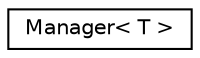 digraph "Graphical Class Hierarchy"
{
 // LATEX_PDF_SIZE
  edge [fontname="Helvetica",fontsize="10",labelfontname="Helvetica",labelfontsize="10"];
  node [fontname="Helvetica",fontsize="10",shape=record];
  rankdir="LR";
  Node0 [label="Manager\< T \>",height=0.2,width=0.4,color="black", fillcolor="white", style="filled",URL="$classManager.html",tooltip=" "];
}
